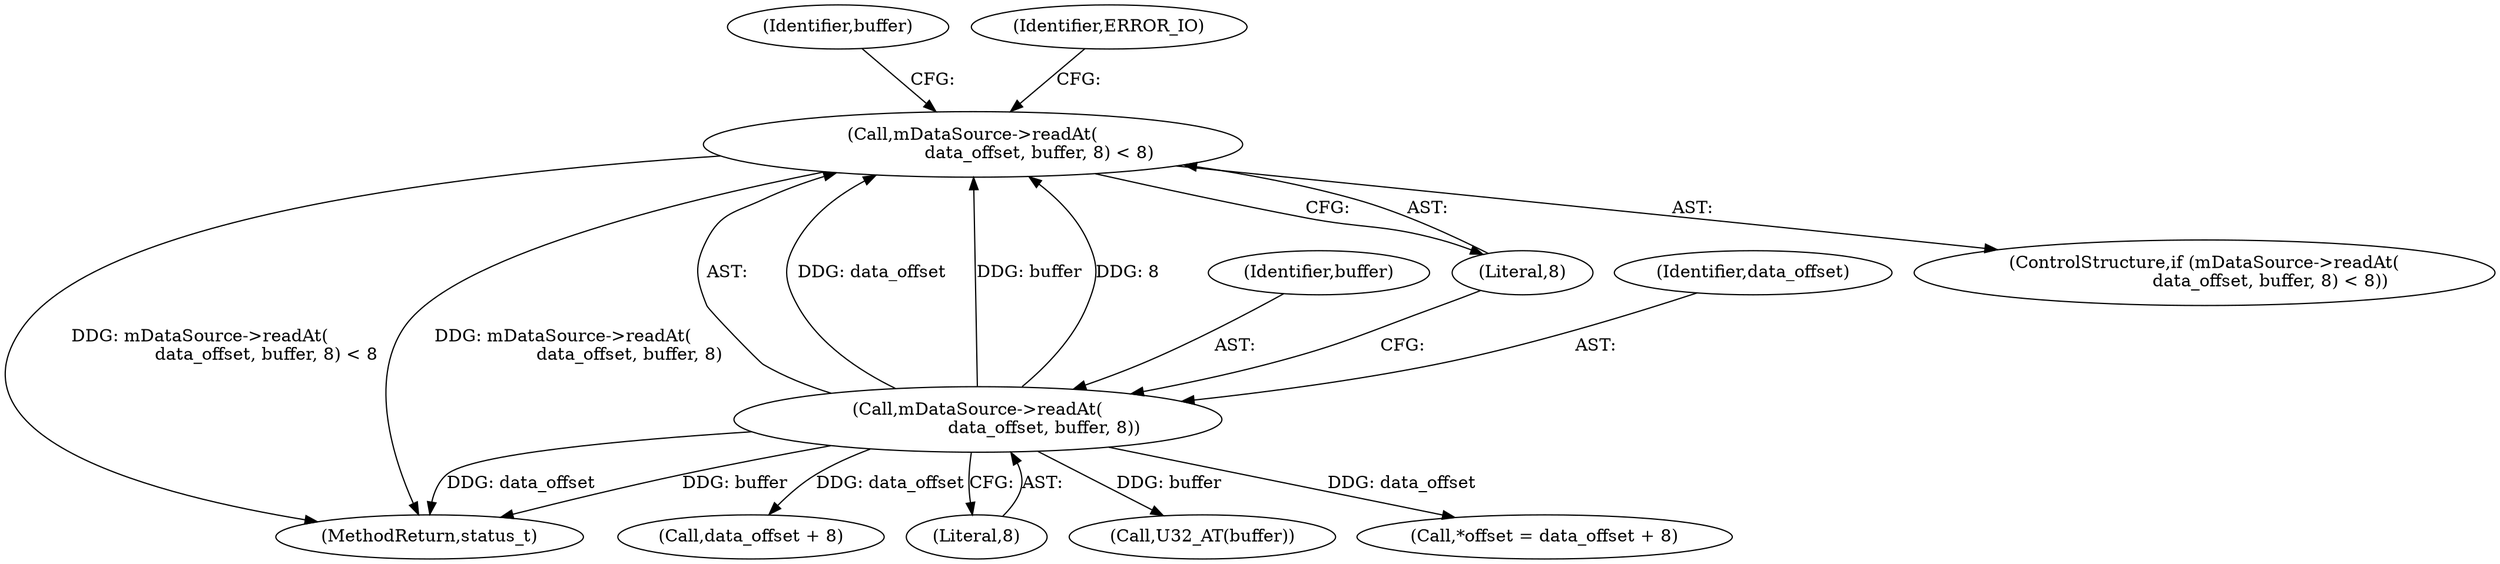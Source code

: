 digraph "0_Android_6fe85f7e15203e48df2cc3e8e1c4bc6ad49dc968@API" {
"1001387" [label="(Call,mDataSource->readAt(\n                        data_offset, buffer, 8) < 8)"];
"1001388" [label="(Call,mDataSource->readAt(\n                        data_offset, buffer, 8))"];
"1001399" [label="(Identifier,buffer)"];
"1001390" [label="(Identifier,buffer)"];
"1002927" [label="(MethodReturn,status_t)"];
"1001452" [label="(Call,data_offset + 8)"];
"1001392" [label="(Literal,8)"];
"1001389" [label="(Identifier,data_offset)"];
"1001386" [label="(ControlStructure,if (mDataSource->readAt(\n                        data_offset, buffer, 8) < 8))"];
"1001391" [label="(Literal,8)"];
"1001398" [label="(Call,U32_AT(buffer))"];
"1001395" [label="(Identifier,ERROR_IO)"];
"1001388" [label="(Call,mDataSource->readAt(\n                        data_offset, buffer, 8))"];
"1001449" [label="(Call,*offset = data_offset + 8)"];
"1001387" [label="(Call,mDataSource->readAt(\n                        data_offset, buffer, 8) < 8)"];
"1001387" -> "1001386"  [label="AST: "];
"1001387" -> "1001392"  [label="CFG: "];
"1001388" -> "1001387"  [label="AST: "];
"1001392" -> "1001387"  [label="AST: "];
"1001395" -> "1001387"  [label="CFG: "];
"1001399" -> "1001387"  [label="CFG: "];
"1001387" -> "1002927"  [label="DDG: mDataSource->readAt(\n                        data_offset, buffer, 8) < 8"];
"1001387" -> "1002927"  [label="DDG: mDataSource->readAt(\n                        data_offset, buffer, 8)"];
"1001388" -> "1001387"  [label="DDG: data_offset"];
"1001388" -> "1001387"  [label="DDG: buffer"];
"1001388" -> "1001387"  [label="DDG: 8"];
"1001388" -> "1001391"  [label="CFG: "];
"1001389" -> "1001388"  [label="AST: "];
"1001390" -> "1001388"  [label="AST: "];
"1001391" -> "1001388"  [label="AST: "];
"1001392" -> "1001388"  [label="CFG: "];
"1001388" -> "1002927"  [label="DDG: data_offset"];
"1001388" -> "1002927"  [label="DDG: buffer"];
"1001388" -> "1001398"  [label="DDG: buffer"];
"1001388" -> "1001449"  [label="DDG: data_offset"];
"1001388" -> "1001452"  [label="DDG: data_offset"];
}
